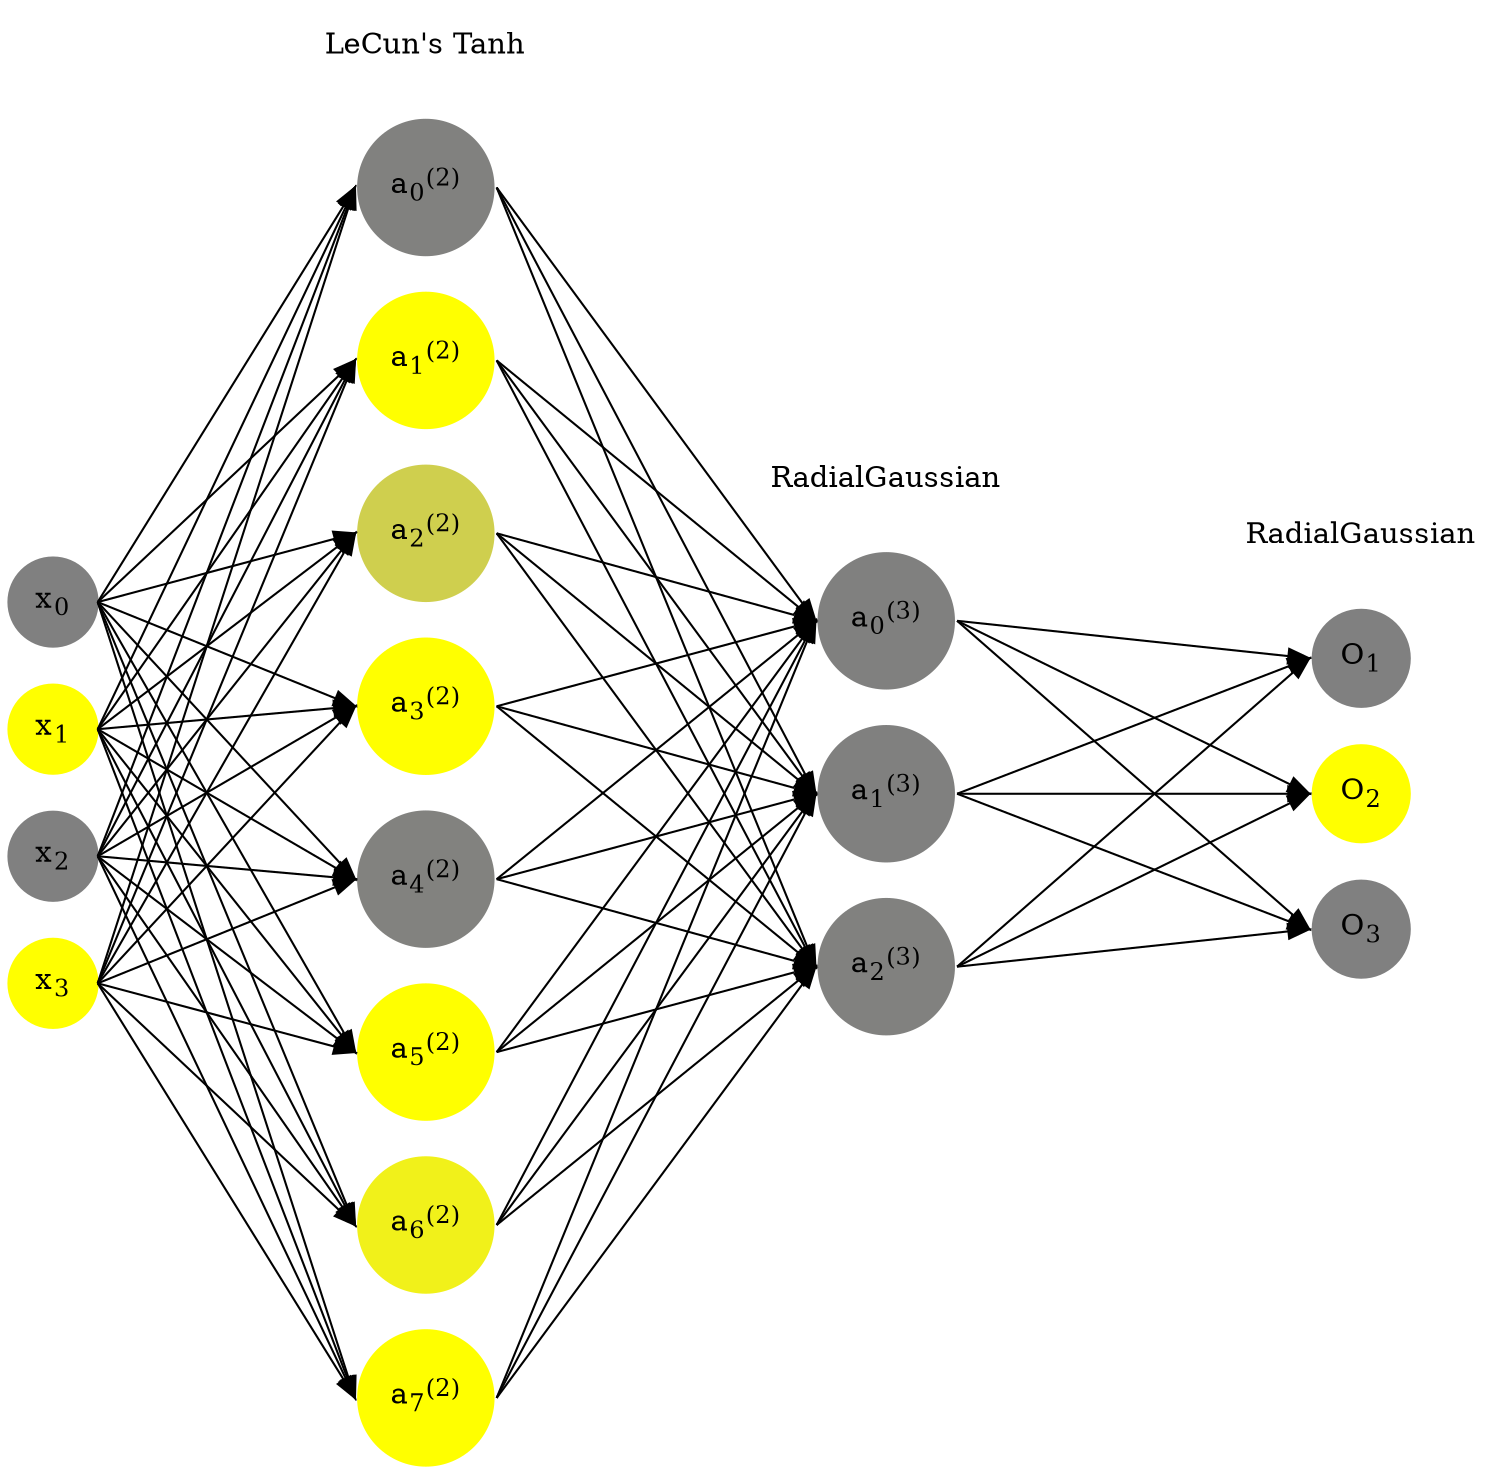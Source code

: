 digraph G {
	rankdir = LR;
	splines=false;
	edge[style=invis];
	ranksep= 1.4;
	{
	node [shape=circle, color="0.1667, 0.0, 0.5", style=filled, fillcolor="0.1667, 0.0, 0.5"];
	x0 [label=<x<sub>0</sub>>];
	}
	{
	node [shape=circle, color="0.1667, 1.0, 1.0", style=filled, fillcolor="0.1667, 1.0, 1.0"];
	x1 [label=<x<sub>1</sub>>];
	}
	{
	node [shape=circle, color="0.1667, 0.0, 0.5", style=filled, fillcolor="0.1667, 0.0, 0.5"];
	x2 [label=<x<sub>2</sub>>];
	}
	{
	node [shape=circle, color="0.1667, 1.0, 1.0", style=filled, fillcolor="0.1667, 1.0, 1.0"];
	x3 [label=<x<sub>3</sub>>];
	}
	{
	node [shape=circle, color="0.1667, 0.007966, 0.503983", style=filled, fillcolor="0.1667, 0.007966, 0.503983"];
	a02 [label=<a<sub>0</sub><sup>(2)</sup>>];
	}
	{
	node [shape=circle, color="0.1667, 1.484053, 1.242027", style=filled, fillcolor="0.1667, 1.484053, 1.242027"];
	a12 [label=<a<sub>1</sub><sup>(2)</sup>>];
	}
	{
	node [shape=circle, color="0.1667, 0.622625, 0.811313", style=filled, fillcolor="0.1667, 0.622625, 0.811313"];
	a22 [label=<a<sub>2</sub><sup>(2)</sup>>];
	}
	{
	node [shape=circle, color="0.1667, 1.608098, 1.304049", style=filled, fillcolor="0.1667, 1.608098, 1.304049"];
	a32 [label=<a<sub>3</sub><sup>(2)</sup>>];
	}
	{
	node [shape=circle, color="0.1667, 0.021490, 0.510745", style=filled, fillcolor="0.1667, 0.021490, 0.510745"];
	a42 [label=<a<sub>4</sub><sup>(2)</sup>>];
	}
	{
	node [shape=circle, color="0.1667, 1.664131, 1.332065", style=filled, fillcolor="0.1667, 1.664131, 1.332065"];
	a52 [label=<a<sub>5</sub><sup>(2)</sup>>];
	}
	{
	node [shape=circle, color="0.1667, 0.889584, 0.944792", style=filled, fillcolor="0.1667, 0.889584, 0.944792"];
	a62 [label=<a<sub>6</sub><sup>(2)</sup>>];
	}
	{
	node [shape=circle, color="0.1667, 1.316957, 1.158478", style=filled, fillcolor="0.1667, 1.316957, 1.158478"];
	a72 [label=<a<sub>7</sub><sup>(2)</sup>>];
	}
	{
	node [shape=circle, color="0.1667, 0.000004, 0.500002", style=filled, fillcolor="0.1667, 0.000004, 0.500002"];
	a03 [label=<a<sub>0</sub><sup>(3)</sup>>];
	}
	{
	node [shape=circle, color="0.1667, 0.001629, 0.500814", style=filled, fillcolor="0.1667, 0.001629, 0.500814"];
	a13 [label=<a<sub>1</sub><sup>(3)</sup>>];
	}
	{
	node [shape=circle, color="0.1667, 0.007881, 0.503940", style=filled, fillcolor="0.1667, 0.007881, 0.503940"];
	a23 [label=<a<sub>2</sub><sup>(3)</sup>>];
	}
	{
	node [shape=circle, color="0.1667, 0.0, 0.5", style=filled, fillcolor="0.1667, 0.0, 0.5"];
	O1 [label=<O<sub>1</sub>>];
	}
	{
	node [shape=circle, color="0.1667, 1.0, 1.0", style=filled, fillcolor="0.1667, 1.0, 1.0"];
	O2 [label=<O<sub>2</sub>>];
	}
	{
	node [shape=circle, color="0.1667, 0.0, 0.5", style=filled, fillcolor="0.1667, 0.0, 0.5"];
	O3 [label=<O<sub>3</sub>>];
	}
	{
	rank=same;
	x0->x1->x2->x3;
	}
	{
	rank=same;
	a02->a12->a22->a32->a42->a52->a62->a72;
	}
	{
	rank=same;
	a03->a13->a23;
	}
	{
	rank=same;
	O1->O2->O3;
	}
	l1 [shape=plaintext,label="LeCun's Tanh"];
	l1->a02;
	{rank=same; l1;a02};
	l2 [shape=plaintext,label="RadialGaussian"];
	l2->a03;
	{rank=same; l2;a03};
	l3 [shape=plaintext,label="RadialGaussian"];
	l3->O1;
	{rank=same; l3;O1};
edge[style=solid, tailport=e, headport=w];
	{x0;x1;x2;x3} -> {a02;a12;a22;a32;a42;a52;a62;a72};
	{a02;a12;a22;a32;a42;a52;a62;a72} -> {a03;a13;a23};
	{a03;a13;a23} -> {O1,O2,O3};
}